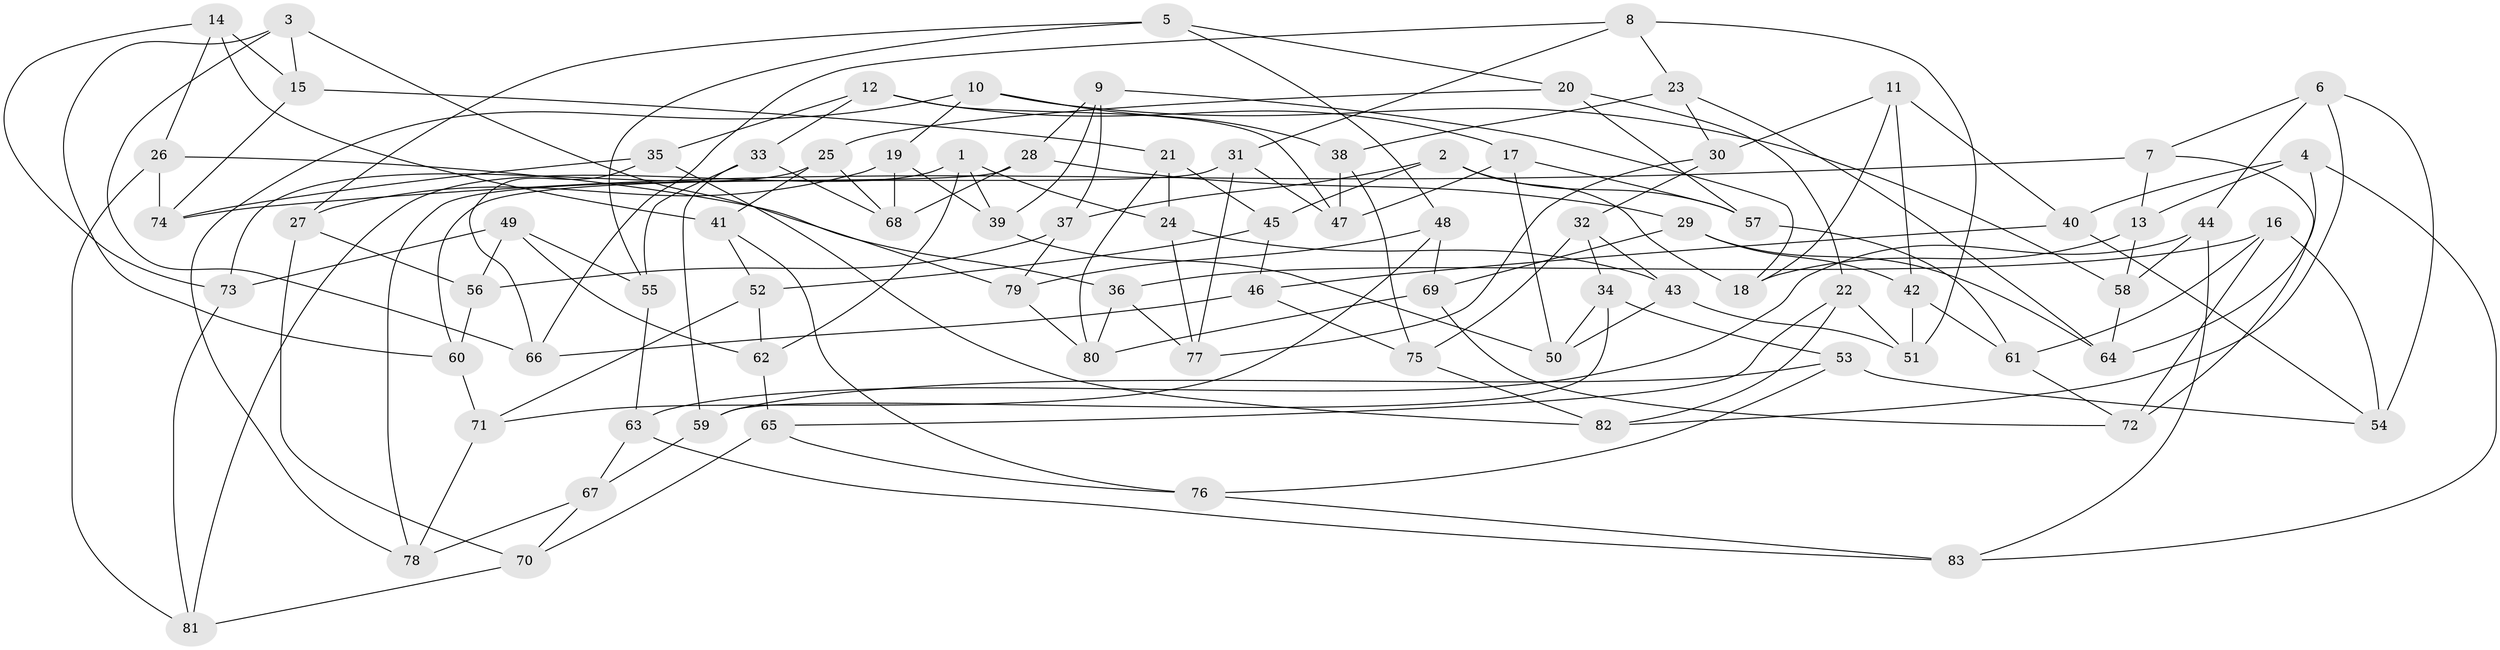 // Generated by graph-tools (version 1.1) at 2025/50/03/09/25 03:50:47]
// undirected, 83 vertices, 166 edges
graph export_dot {
graph [start="1"]
  node [color=gray90,style=filled];
  1;
  2;
  3;
  4;
  5;
  6;
  7;
  8;
  9;
  10;
  11;
  12;
  13;
  14;
  15;
  16;
  17;
  18;
  19;
  20;
  21;
  22;
  23;
  24;
  25;
  26;
  27;
  28;
  29;
  30;
  31;
  32;
  33;
  34;
  35;
  36;
  37;
  38;
  39;
  40;
  41;
  42;
  43;
  44;
  45;
  46;
  47;
  48;
  49;
  50;
  51;
  52;
  53;
  54;
  55;
  56;
  57;
  58;
  59;
  60;
  61;
  62;
  63;
  64;
  65;
  66;
  67;
  68;
  69;
  70;
  71;
  72;
  73;
  74;
  75;
  76;
  77;
  78;
  79;
  80;
  81;
  82;
  83;
  1 -- 39;
  1 -- 81;
  1 -- 62;
  1 -- 24;
  2 -- 18;
  2 -- 37;
  2 -- 57;
  2 -- 45;
  3 -- 79;
  3 -- 15;
  3 -- 66;
  3 -- 60;
  4 -- 13;
  4 -- 83;
  4 -- 40;
  4 -- 64;
  5 -- 27;
  5 -- 20;
  5 -- 55;
  5 -- 48;
  6 -- 7;
  6 -- 82;
  6 -- 54;
  6 -- 44;
  7 -- 13;
  7 -- 72;
  7 -- 74;
  8 -- 31;
  8 -- 51;
  8 -- 66;
  8 -- 23;
  9 -- 28;
  9 -- 18;
  9 -- 39;
  9 -- 37;
  10 -- 78;
  10 -- 58;
  10 -- 19;
  10 -- 38;
  11 -- 18;
  11 -- 30;
  11 -- 40;
  11 -- 42;
  12 -- 33;
  12 -- 17;
  12 -- 35;
  12 -- 47;
  13 -- 58;
  13 -- 18;
  14 -- 41;
  14 -- 26;
  14 -- 15;
  14 -- 73;
  15 -- 21;
  15 -- 74;
  16 -- 61;
  16 -- 72;
  16 -- 36;
  16 -- 54;
  17 -- 50;
  17 -- 57;
  17 -- 47;
  19 -- 27;
  19 -- 39;
  19 -- 68;
  20 -- 22;
  20 -- 25;
  20 -- 57;
  21 -- 24;
  21 -- 45;
  21 -- 80;
  22 -- 65;
  22 -- 51;
  22 -- 82;
  23 -- 38;
  23 -- 30;
  23 -- 64;
  24 -- 43;
  24 -- 77;
  25 -- 41;
  25 -- 68;
  25 -- 73;
  26 -- 81;
  26 -- 36;
  26 -- 74;
  27 -- 70;
  27 -- 56;
  28 -- 29;
  28 -- 78;
  28 -- 68;
  29 -- 64;
  29 -- 42;
  29 -- 69;
  30 -- 32;
  30 -- 77;
  31 -- 77;
  31 -- 60;
  31 -- 47;
  32 -- 43;
  32 -- 75;
  32 -- 34;
  33 -- 55;
  33 -- 59;
  33 -- 68;
  34 -- 50;
  34 -- 53;
  34 -- 59;
  35 -- 74;
  35 -- 82;
  35 -- 66;
  36 -- 80;
  36 -- 77;
  37 -- 79;
  37 -- 56;
  38 -- 75;
  38 -- 47;
  39 -- 50;
  40 -- 54;
  40 -- 46;
  41 -- 52;
  41 -- 76;
  42 -- 51;
  42 -- 61;
  43 -- 50;
  43 -- 51;
  44 -- 63;
  44 -- 83;
  44 -- 58;
  45 -- 46;
  45 -- 52;
  46 -- 75;
  46 -- 66;
  48 -- 79;
  48 -- 71;
  48 -- 69;
  49 -- 73;
  49 -- 56;
  49 -- 62;
  49 -- 55;
  52 -- 62;
  52 -- 71;
  53 -- 59;
  53 -- 76;
  53 -- 54;
  55 -- 63;
  56 -- 60;
  57 -- 61;
  58 -- 64;
  59 -- 67;
  60 -- 71;
  61 -- 72;
  62 -- 65;
  63 -- 67;
  63 -- 83;
  65 -- 70;
  65 -- 76;
  67 -- 78;
  67 -- 70;
  69 -- 72;
  69 -- 80;
  70 -- 81;
  71 -- 78;
  73 -- 81;
  75 -- 82;
  76 -- 83;
  79 -- 80;
}
